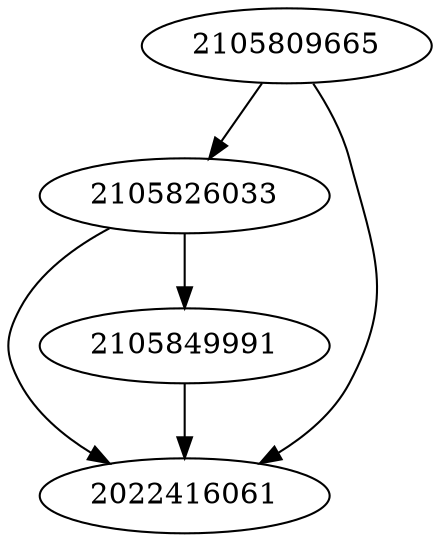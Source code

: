 strict digraph  {
2105826033;
2105809665;
2022416061;
2105849991;
2105826033 -> 2105849991;
2105826033 -> 2022416061;
2105809665 -> 2105826033;
2105809665 -> 2022416061;
2105849991 -> 2022416061;
}
